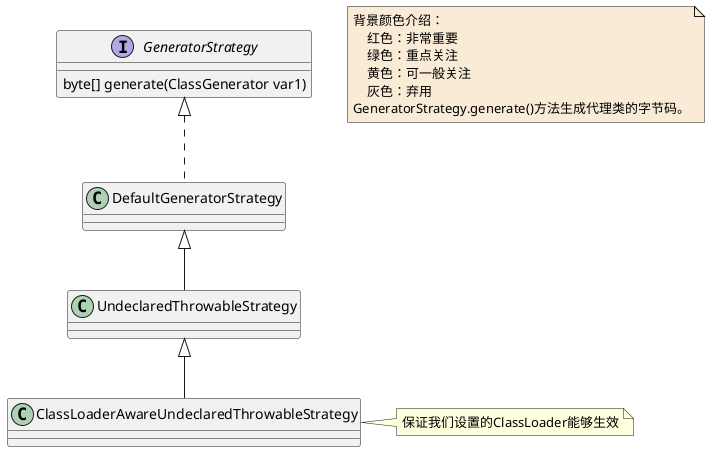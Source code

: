 @startuml

note  as N1 #FAEBD7
    背景颜色介绍：
        红色：非常重要
        绿色：重点关注
        黄色：可一般关注
        灰色：弃用
    GeneratorStrategy.generate()方法生成代理类的字节码。
end note




interface GeneratorStrategy
GeneratorStrategy : byte[] generate(ClassGenerator var1)
class DefaultGeneratorStrategy
class UndeclaredThrowableStrategy
class ClassLoaderAwareUndeclaredThrowableStrategy
note right : 保证我们设置的ClassLoader能够生效



DefaultGeneratorStrategy <|-- UndeclaredThrowableStrategy


GeneratorStrategy <|.. DefaultGeneratorStrategy


UndeclaredThrowableStrategy <|-- ClassLoaderAwareUndeclaredThrowableStrategy

@enduml